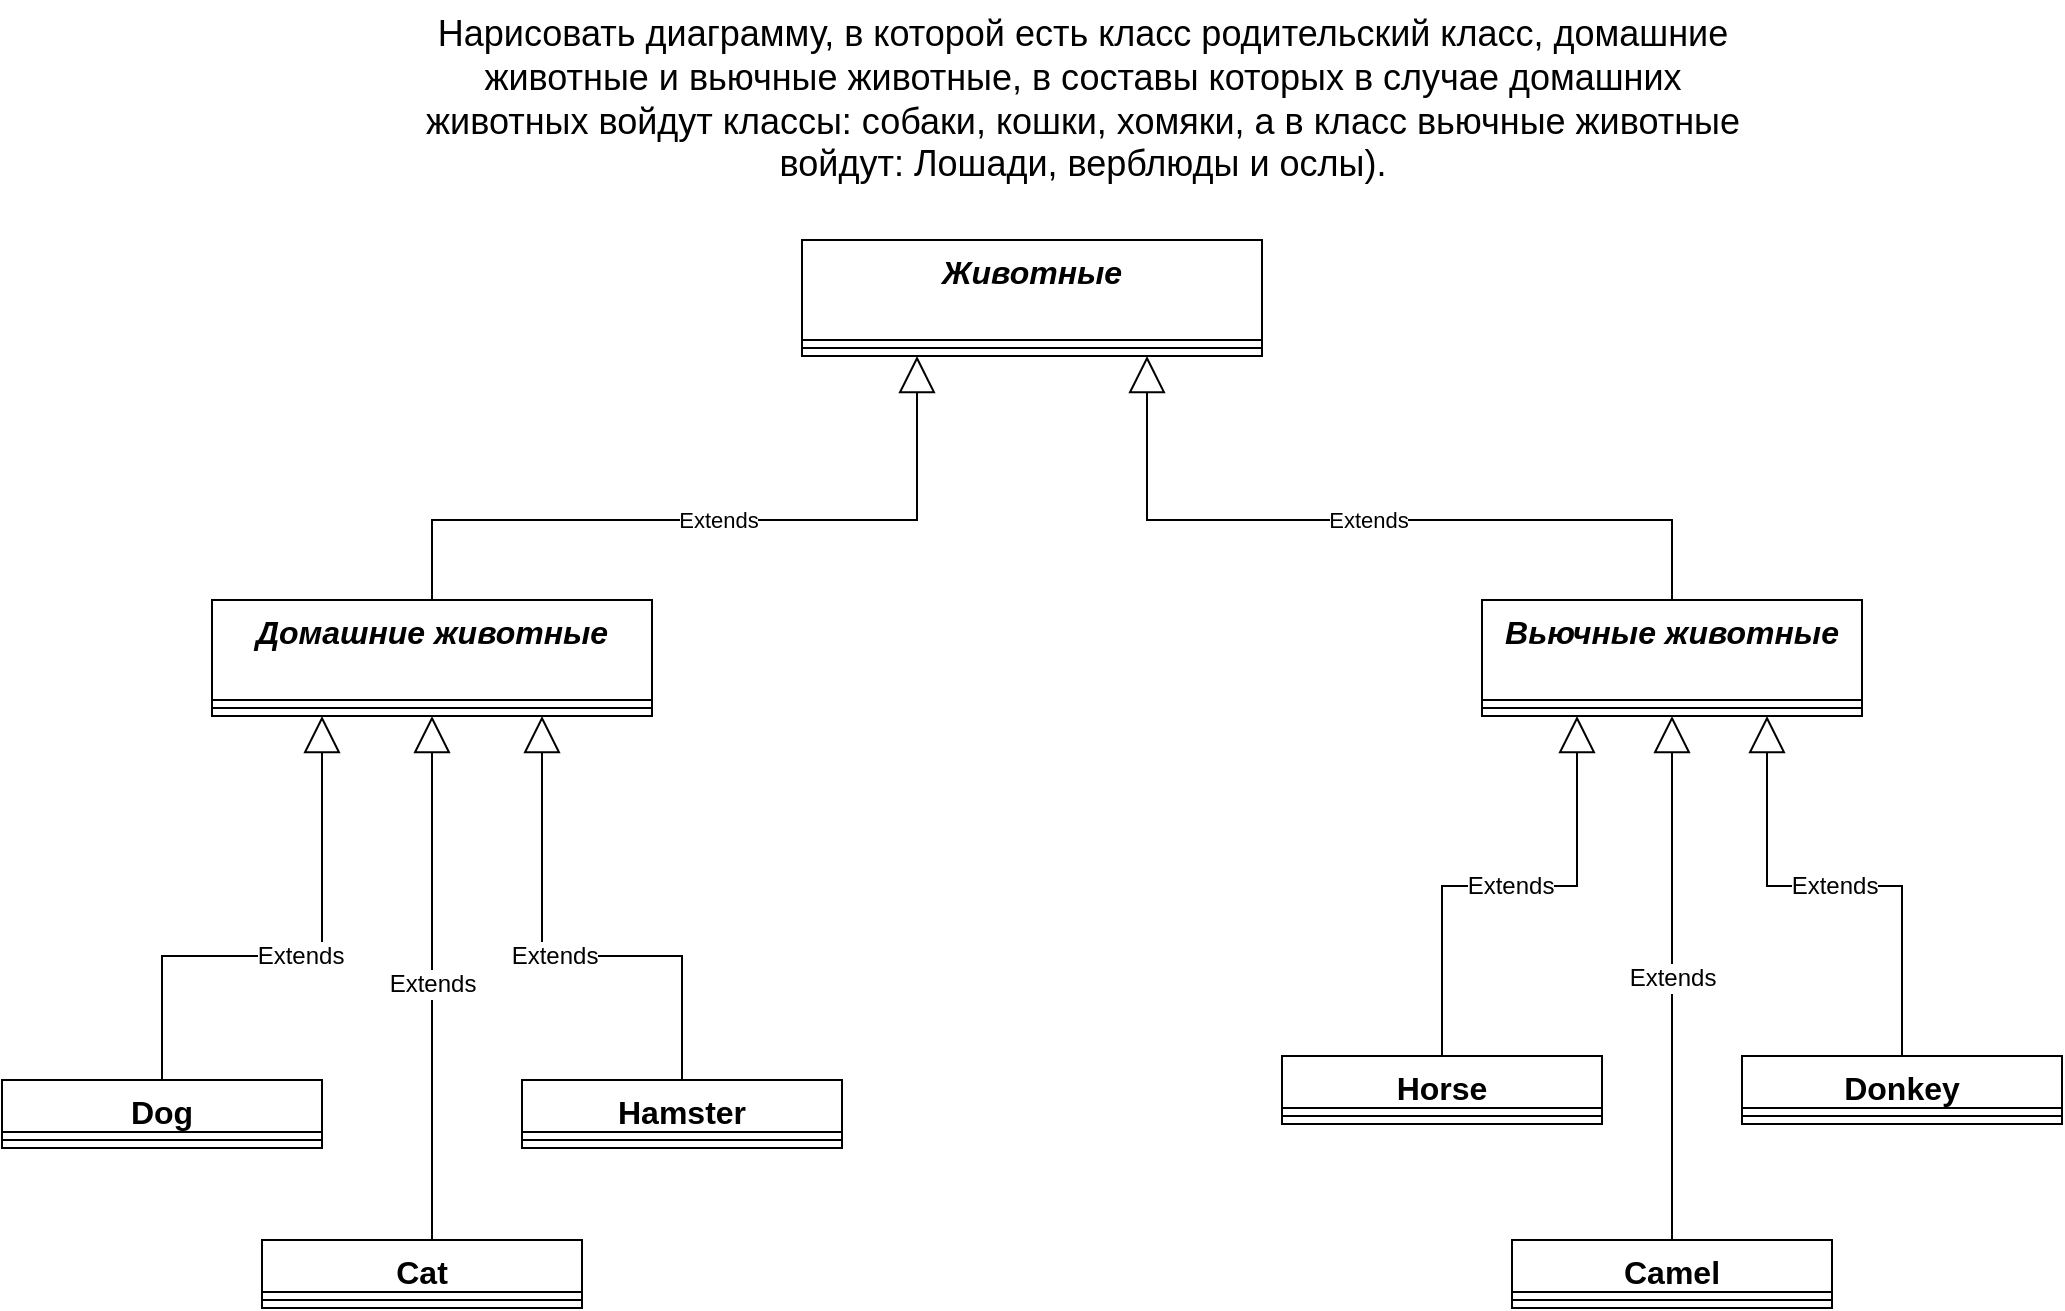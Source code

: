 <mxfile version="21.2.8" type="device" pages="3">
  <diagram id="rW4Tu4EbM_tbF5WcZ0SO" name="Page-1">
    <mxGraphModel dx="1418" dy="828" grid="1" gridSize="10" guides="1" tooltips="1" connect="1" arrows="1" fold="1" page="1" pageScale="1" pageWidth="850" pageHeight="1100" math="0" shadow="0">
      <root>
        <mxCell id="0" />
        <mxCell id="1" parent="0" />
        <mxCell id="i8HirrYN5U-cG9wDsiX0-20" value="Домашние животные" style="swimlane;fontStyle=3;align=center;verticalAlign=top;childLayout=stackLayout;horizontal=1;startSize=50;horizontalStack=0;resizeParent=1;resizeParentMax=0;resizeLast=0;collapsible=1;marginBottom=0;fontSize=16;" parent="1" vertex="1">
          <mxGeometry x="165" y="620" width="220" height="58" as="geometry" />
        </mxCell>
        <mxCell id="i8HirrYN5U-cG9wDsiX0-22" value="" style="line;strokeWidth=1;fillColor=none;align=left;verticalAlign=middle;spacingTop=-1;spacingLeft=3;spacingRight=3;rotatable=0;labelPosition=right;points=[];portConstraint=eastwest;strokeColor=inherit;fontSize=16;" parent="i8HirrYN5U-cG9wDsiX0-20" vertex="1">
          <mxGeometry y="50" width="220" height="8" as="geometry" />
        </mxCell>
        <mxCell id="i8HirrYN5U-cG9wDsiX0-24" value="Вьючные животные" style="swimlane;fontStyle=3;align=center;verticalAlign=top;childLayout=stackLayout;horizontal=1;startSize=50;horizontalStack=0;resizeParent=1;resizeParentMax=0;resizeLast=0;collapsible=1;marginBottom=0;fontSize=16;" parent="1" vertex="1">
          <mxGeometry x="800" y="620" width="190" height="58" as="geometry" />
        </mxCell>
        <mxCell id="i8HirrYN5U-cG9wDsiX0-26" value="" style="line;strokeWidth=1;fillColor=none;align=left;verticalAlign=middle;spacingTop=-1;spacingLeft=3;spacingRight=3;rotatable=0;labelPosition=right;points=[];portConstraint=eastwest;strokeColor=inherit;fontSize=16;" parent="i8HirrYN5U-cG9wDsiX0-24" vertex="1">
          <mxGeometry y="50" width="190" height="8" as="geometry" />
        </mxCell>
        <mxCell id="i8HirrYN5U-cG9wDsiX0-28" value="Cat" style="swimlane;fontStyle=1;align=center;verticalAlign=top;childLayout=stackLayout;horizontal=1;startSize=26;horizontalStack=0;resizeParent=1;resizeParentMax=0;resizeLast=0;collapsible=1;marginBottom=0;fontSize=16;" parent="1" vertex="1">
          <mxGeometry x="190" y="940" width="160" height="34" as="geometry" />
        </mxCell>
        <mxCell id="i8HirrYN5U-cG9wDsiX0-30" value="" style="line;strokeWidth=1;fillColor=none;align=left;verticalAlign=middle;spacingTop=-1;spacingLeft=3;spacingRight=3;rotatable=0;labelPosition=right;points=[];portConstraint=eastwest;strokeColor=inherit;fontSize=16;" parent="i8HirrYN5U-cG9wDsiX0-28" vertex="1">
          <mxGeometry y="26" width="160" height="8" as="geometry" />
        </mxCell>
        <mxCell id="i8HirrYN5U-cG9wDsiX0-32" value="Hamster" style="swimlane;fontStyle=1;align=center;verticalAlign=top;childLayout=stackLayout;horizontal=1;startSize=26;horizontalStack=0;resizeParent=1;resizeParentMax=0;resizeLast=0;collapsible=1;marginBottom=0;fontSize=16;" parent="1" vertex="1">
          <mxGeometry x="320" y="860" width="160" height="34" as="geometry" />
        </mxCell>
        <mxCell id="i8HirrYN5U-cG9wDsiX0-34" value="" style="line;strokeWidth=1;fillColor=none;align=left;verticalAlign=middle;spacingTop=-1;spacingLeft=3;spacingRight=3;rotatable=0;labelPosition=right;points=[];portConstraint=eastwest;strokeColor=inherit;fontSize=16;" parent="i8HirrYN5U-cG9wDsiX0-32" vertex="1">
          <mxGeometry y="26" width="160" height="8" as="geometry" />
        </mxCell>
        <mxCell id="i8HirrYN5U-cG9wDsiX0-37" value="Dog" style="swimlane;fontStyle=1;align=center;verticalAlign=top;childLayout=stackLayout;horizontal=1;startSize=26;horizontalStack=0;resizeParent=1;resizeParentMax=0;resizeLast=0;collapsible=1;marginBottom=0;fontSize=16;" parent="1" vertex="1">
          <mxGeometry x="60" y="860" width="160" height="34" as="geometry" />
        </mxCell>
        <mxCell id="i8HirrYN5U-cG9wDsiX0-39" value="" style="line;strokeWidth=1;fillColor=none;align=left;verticalAlign=middle;spacingTop=-1;spacingLeft=3;spacingRight=3;rotatable=0;labelPosition=right;points=[];portConstraint=eastwest;strokeColor=inherit;fontSize=16;" parent="i8HirrYN5U-cG9wDsiX0-37" vertex="1">
          <mxGeometry y="26" width="160" height="8" as="geometry" />
        </mxCell>
        <mxCell id="i8HirrYN5U-cG9wDsiX0-42" value="Extends" style="endArrow=block;endSize=16;endFill=0;html=1;rounded=0;fontSize=12;sourcePerimeterSpacing=8;targetPerimeterSpacing=8;exitX=0.5;exitY=0;exitDx=0;exitDy=0;entryX=0.75;entryY=1;entryDx=0;entryDy=0;edgeStyle=orthogonalEdgeStyle;" parent="1" source="i8HirrYN5U-cG9wDsiX0-32" target="i8HirrYN5U-cG9wDsiX0-20" edge="1">
          <mxGeometry width="160" relative="1" as="geometry">
            <mxPoint x="370" y="788" as="sourcePoint" />
            <mxPoint x="274.49" y="728.54" as="targetPoint" />
            <Array as="points">
              <mxPoint x="400" y="798" />
              <mxPoint x="330" y="798" />
            </Array>
          </mxGeometry>
        </mxCell>
        <mxCell id="i8HirrYN5U-cG9wDsiX0-43" value="Extends" style="endArrow=block;endSize=16;endFill=0;html=1;rounded=0;fontSize=12;sourcePerimeterSpacing=8;targetPerimeterSpacing=8;exitX=0.5;exitY=0;exitDx=0;exitDy=0;entryX=0.25;entryY=1;entryDx=0;entryDy=0;edgeStyle=orthogonalEdgeStyle;" parent="1" source="i8HirrYN5U-cG9wDsiX0-37" target="i8HirrYN5U-cG9wDsiX0-20" edge="1">
          <mxGeometry width="160" relative="1" as="geometry">
            <mxPoint x="180" y="878" as="sourcePoint" />
            <mxPoint x="270" y="668" as="targetPoint" />
            <Array as="points">
              <mxPoint x="140" y="798" />
              <mxPoint x="220" y="798" />
            </Array>
          </mxGeometry>
        </mxCell>
        <mxCell id="i8HirrYN5U-cG9wDsiX0-45" value="Horse" style="swimlane;fontStyle=1;align=center;verticalAlign=top;childLayout=stackLayout;horizontal=1;startSize=26;horizontalStack=0;resizeParent=1;resizeParentMax=0;resizeLast=0;collapsible=1;marginBottom=0;fontSize=16;" parent="1" vertex="1">
          <mxGeometry x="700" y="848" width="160" height="34" as="geometry" />
        </mxCell>
        <mxCell id="i8HirrYN5U-cG9wDsiX0-47" value="" style="line;strokeWidth=1;fillColor=none;align=left;verticalAlign=middle;spacingTop=-1;spacingLeft=3;spacingRight=3;rotatable=0;labelPosition=right;points=[];portConstraint=eastwest;strokeColor=inherit;fontSize=16;" parent="i8HirrYN5U-cG9wDsiX0-45" vertex="1">
          <mxGeometry y="26" width="160" height="8" as="geometry" />
        </mxCell>
        <mxCell id="i8HirrYN5U-cG9wDsiX0-49" value="Camel" style="swimlane;fontStyle=1;align=center;verticalAlign=top;childLayout=stackLayout;horizontal=1;startSize=26;horizontalStack=0;resizeParent=1;resizeParentMax=0;resizeLast=0;collapsible=1;marginBottom=0;fontSize=16;" parent="1" vertex="1">
          <mxGeometry x="815" y="940" width="160" height="34" as="geometry" />
        </mxCell>
        <mxCell id="i8HirrYN5U-cG9wDsiX0-51" value="" style="line;strokeWidth=1;fillColor=none;align=left;verticalAlign=middle;spacingTop=-1;spacingLeft=3;spacingRight=3;rotatable=0;labelPosition=right;points=[];portConstraint=eastwest;strokeColor=inherit;fontSize=16;" parent="i8HirrYN5U-cG9wDsiX0-49" vertex="1">
          <mxGeometry y="26" width="160" height="8" as="geometry" />
        </mxCell>
        <mxCell id="i8HirrYN5U-cG9wDsiX0-53" value="Donkey" style="swimlane;fontStyle=1;align=center;verticalAlign=top;childLayout=stackLayout;horizontal=1;startSize=26;horizontalStack=0;resizeParent=1;resizeParentMax=0;resizeLast=0;collapsible=1;marginBottom=0;fontSize=16;" parent="1" vertex="1">
          <mxGeometry x="930" y="848" width="160" height="34" as="geometry" />
        </mxCell>
        <mxCell id="i8HirrYN5U-cG9wDsiX0-55" value="" style="line;strokeWidth=1;fillColor=none;align=left;verticalAlign=middle;spacingTop=-1;spacingLeft=3;spacingRight=3;rotatable=0;labelPosition=right;points=[];portConstraint=eastwest;strokeColor=inherit;fontSize=16;" parent="i8HirrYN5U-cG9wDsiX0-53" vertex="1">
          <mxGeometry y="26" width="160" height="8" as="geometry" />
        </mxCell>
        <mxCell id="i8HirrYN5U-cG9wDsiX0-57" value="Extends" style="endArrow=block;endSize=16;endFill=0;html=1;rounded=0;fontSize=12;sourcePerimeterSpacing=8;targetPerimeterSpacing=8;exitX=0.5;exitY=0;exitDx=0;exitDy=0;entryX=0.25;entryY=1;entryDx=0;entryDy=0;edgeStyle=orthogonalEdgeStyle;" parent="1" source="i8HirrYN5U-cG9wDsiX0-45" target="i8HirrYN5U-cG9wDsiX0-24" edge="1">
          <mxGeometry width="160" relative="1" as="geometry">
            <mxPoint x="750" y="788" as="sourcePoint" />
            <mxPoint x="845.05" y="672.18" as="targetPoint" />
          </mxGeometry>
        </mxCell>
        <mxCell id="i8HirrYN5U-cG9wDsiX0-58" value="Extends" style="endArrow=block;endSize=16;endFill=0;html=1;rounded=0;fontSize=12;sourcePerimeterSpacing=8;targetPerimeterSpacing=8;exitX=0.5;exitY=0;exitDx=0;exitDy=0;entryX=0.5;entryY=1;entryDx=0;entryDy=0;edgeStyle=orthogonalEdgeStyle;" parent="1" source="i8HirrYN5U-cG9wDsiX0-49" target="i8HirrYN5U-cG9wDsiX0-24" edge="1">
          <mxGeometry width="160" relative="1" as="geometry">
            <mxPoint x="710" y="848" as="sourcePoint" />
            <mxPoint x="885.34" y="673.044" as="targetPoint" />
          </mxGeometry>
        </mxCell>
        <mxCell id="i8HirrYN5U-cG9wDsiX0-59" value="Extends" style="endArrow=block;endSize=16;endFill=0;html=1;rounded=0;fontSize=12;sourcePerimeterSpacing=8;targetPerimeterSpacing=8;exitX=0.5;exitY=0;exitDx=0;exitDy=0;entryX=0.75;entryY=1;entryDx=0;entryDy=0;edgeStyle=orthogonalEdgeStyle;" parent="1" source="i8HirrYN5U-cG9wDsiX0-53" target="i8HirrYN5U-cG9wDsiX0-24" edge="1">
          <mxGeometry width="160" relative="1" as="geometry">
            <mxPoint x="890" y="848" as="sourcePoint" />
            <mxPoint x="925" y="638" as="targetPoint" />
          </mxGeometry>
        </mxCell>
        <mxCell id="P2tc8OsPHjvCKxEdoRwC-1" value="Животные" style="swimlane;fontStyle=3;align=center;verticalAlign=top;childLayout=stackLayout;horizontal=1;startSize=50;horizontalStack=0;resizeParent=1;resizeParentMax=0;resizeLast=0;collapsible=1;marginBottom=0;fontSize=16;" parent="1" vertex="1">
          <mxGeometry x="460" y="440" width="230" height="58" as="geometry" />
        </mxCell>
        <mxCell id="P2tc8OsPHjvCKxEdoRwC-3" value="" style="line;strokeWidth=1;fillColor=none;align=left;verticalAlign=middle;spacingTop=-1;spacingLeft=3;spacingRight=3;rotatable=0;labelPosition=right;points=[];portConstraint=eastwest;strokeColor=inherit;fontSize=16;" parent="P2tc8OsPHjvCKxEdoRwC-1" vertex="1">
          <mxGeometry y="50" width="230" height="8" as="geometry" />
        </mxCell>
        <mxCell id="P2tc8OsPHjvCKxEdoRwC-6" value="Extends" style="endArrow=block;endSize=16;endFill=0;html=1;rounded=0;exitX=0.5;exitY=0;exitDx=0;exitDy=0;entryX=0.25;entryY=1;entryDx=0;entryDy=0;edgeStyle=orthogonalEdgeStyle;" parent="1" source="i8HirrYN5U-cG9wDsiX0-20" target="P2tc8OsPHjvCKxEdoRwC-1" edge="1">
          <mxGeometry width="160" relative="1" as="geometry">
            <mxPoint x="500" y="628" as="sourcePoint" />
            <mxPoint x="482.484" y="594.114" as="targetPoint" />
            <Array as="points">
              <mxPoint x="275" y="580" />
              <mxPoint x="518" y="580" />
            </Array>
          </mxGeometry>
        </mxCell>
        <mxCell id="P2tc8OsPHjvCKxEdoRwC-7" value="Extends" style="endArrow=block;endSize=16;endFill=0;html=1;rounded=0;exitX=0.5;exitY=0;exitDx=0;exitDy=0;entryX=0.75;entryY=1;entryDx=0;entryDy=0;edgeStyle=orthogonalEdgeStyle;" parent="1" source="i8HirrYN5U-cG9wDsiX0-24" target="P2tc8OsPHjvCKxEdoRwC-1" edge="1">
          <mxGeometry width="160" relative="1" as="geometry">
            <mxPoint x="265" y="518" as="sourcePoint" />
            <mxPoint x="663.415" y="591.21" as="targetPoint" />
            <Array as="points">
              <mxPoint x="895" y="580" />
              <mxPoint x="633" y="580" />
            </Array>
          </mxGeometry>
        </mxCell>
        <mxCell id="P2tc8OsPHjvCKxEdoRwC-64" value="Extends" style="endArrow=block;endSize=16;endFill=0;html=1;rounded=0;fontSize=12;sourcePerimeterSpacing=8;targetPerimeterSpacing=8;exitX=0.5;exitY=0;exitDx=0;exitDy=0;edgeStyle=orthogonalEdgeStyle;entryX=0.5;entryY=1;entryDx=0;entryDy=0;" parent="1" source="i8HirrYN5U-cG9wDsiX0-28" target="i8HirrYN5U-cG9wDsiX0-20" edge="1">
          <mxGeometry width="160" relative="1" as="geometry">
            <mxPoint x="510" y="858" as="sourcePoint" />
            <mxPoint x="275" y="668" as="targetPoint" />
            <Array as="points">
              <mxPoint x="275" y="768" />
              <mxPoint x="275" y="768" />
            </Array>
          </mxGeometry>
        </mxCell>
        <mxCell id="yW6yjfGpwj_Pzbr2jzKM-7" value="&lt;font style=&quot;font-size: 18px;&quot;&gt;Нарисовать диаграмму, в которой есть класс родительский класс, домашние&lt;br&gt;животные и вьючные животные, в составы которых в случае домашних&lt;br&gt;животных войдут классы: собаки, кошки, хомяки, а в класс вьючные животные&lt;br&gt;войдут: Лошади, верблюды и ослы).&lt;/font&gt;" style="text;html=1;align=center;verticalAlign=middle;resizable=0;points=[];autosize=1;strokeColor=none;fillColor=none;" vertex="1" parent="1">
          <mxGeometry x="260" y="320" width="680" height="100" as="geometry" />
        </mxCell>
      </root>
    </mxGraphModel>
  </diagram>
  <diagram id="f2o0gTkBpMwxrq-A6RH3" name="Page-2">
    <mxGraphModel dx="1123" dy="773" grid="1" gridSize="10" guides="1" tooltips="1" connect="1" arrows="1" fold="1" page="1" pageScale="1" pageWidth="850" pageHeight="1100" background="none" math="0" shadow="0">
      <root>
        <mxCell id="0" />
        <mxCell id="1" parent="0" />
        <mxCell id="qarfe5pwaMtHkT4GGx9i-4" style="edgeStyle=none;html=1;exitX=1;exitY=0.333;exitDx=0;exitDy=0;exitPerimeter=0;entryX=0;entryY=0.5;entryDx=0;entryDy=0;" parent="1" source="qarfe5pwaMtHkT4GGx9i-1" target="qarfe5pwaMtHkT4GGx9i-5" edge="1">
          <mxGeometry relative="1" as="geometry">
            <mxPoint x="130" y="290" as="targetPoint" />
          </mxGeometry>
        </mxCell>
        <mxCell id="qarfe5pwaMtHkT4GGx9i-1" value="Actor" style="shape=umlActor;verticalLabelPosition=bottom;verticalAlign=top;html=1;" parent="1" vertex="1">
          <mxGeometry x="70" y="360" width="30" height="60" as="geometry" />
        </mxCell>
        <mxCell id="qarfe5pwaMtHkT4GGx9i-20" value="" style="edgeStyle=none;html=1;" parent="1" source="qarfe5pwaMtHkT4GGx9i-2" target="qarfe5pwaMtHkT4GGx9i-19" edge="1">
          <mxGeometry relative="1" as="geometry" />
        </mxCell>
        <mxCell id="qarfe5pwaMtHkT4GGx9i-2" value="Add animal" style="ellipse;whiteSpace=wrap;html=1;" parent="1" vertex="1">
          <mxGeometry x="410" y="120" width="140" height="70" as="geometry" />
        </mxCell>
        <mxCell id="qarfe5pwaMtHkT4GGx9i-3" value="Remove animal" style="ellipse;whiteSpace=wrap;html=1;dashed=1;dashPattern=1 4;" parent="1" vertex="1">
          <mxGeometry x="410" y="220" width="140" height="70" as="geometry" />
        </mxCell>
        <mxCell id="qarfe5pwaMtHkT4GGx9i-6" style="edgeStyle=none;html=1;entryX=0;entryY=0.5;entryDx=0;entryDy=0;" parent="1" source="qarfe5pwaMtHkT4GGx9i-5" target="qarfe5pwaMtHkT4GGx9i-2" edge="1">
          <mxGeometry relative="1" as="geometry" />
        </mxCell>
        <mxCell id="qarfe5pwaMtHkT4GGx9i-7" style="edgeStyle=none;html=1;entryX=0;entryY=0.5;entryDx=0;entryDy=0;" parent="1" source="qarfe5pwaMtHkT4GGx9i-5" target="qarfe5pwaMtHkT4GGx9i-3" edge="1">
          <mxGeometry relative="1" as="geometry" />
        </mxCell>
        <mxCell id="qarfe5pwaMtHkT4GGx9i-16" value="" style="edgeStyle=none;html=1;" parent="1" source="qarfe5pwaMtHkT4GGx9i-5" target="qarfe5pwaMtHkT4GGx9i-9" edge="1">
          <mxGeometry relative="1" as="geometry" />
        </mxCell>
        <mxCell id="qarfe5pwaMtHkT4GGx9i-5" value="Menu" style="ellipse;whiteSpace=wrap;html=1;" parent="1" vertex="1">
          <mxGeometry x="180" y="340" width="140" height="70" as="geometry" />
        </mxCell>
        <mxCell id="qarfe5pwaMtHkT4GGx9i-24" value="" style="edgeStyle=none;html=1;" parent="1" source="qarfe5pwaMtHkT4GGx9i-9" target="qarfe5pwaMtHkT4GGx9i-23" edge="1">
          <mxGeometry relative="1" as="geometry" />
        </mxCell>
        <mxCell id="qarfe5pwaMtHkT4GGx9i-27" value="" style="edgeStyle=none;html=1;" parent="1" source="qarfe5pwaMtHkT4GGx9i-9" target="qarfe5pwaMtHkT4GGx9i-26" edge="1">
          <mxGeometry relative="1" as="geometry" />
        </mxCell>
        <mxCell id="qarfe5pwaMtHkT4GGx9i-30" value="" style="edgeStyle=none;html=1;" parent="1" source="qarfe5pwaMtHkT4GGx9i-9" target="qarfe5pwaMtHkT4GGx9i-29" edge="1">
          <mxGeometry relative="1" as="geometry" />
        </mxCell>
        <mxCell id="qarfe5pwaMtHkT4GGx9i-32" value="" style="edgeStyle=none;html=1;" parent="1" source="qarfe5pwaMtHkT4GGx9i-9" target="qarfe5pwaMtHkT4GGx9i-31" edge="1">
          <mxGeometry relative="1" as="geometry" />
        </mxCell>
        <mxCell id="qarfe5pwaMtHkT4GGx9i-9" value="Search animal" style="ellipse;whiteSpace=wrap;html=1;" parent="1" vertex="1">
          <mxGeometry x="410" y="350" width="140" height="70" as="geometry" />
        </mxCell>
        <mxCell id="qarfe5pwaMtHkT4GGx9i-13" value="" style="edgeStyle=none;html=1;" parent="1" source="qarfe5pwaMtHkT4GGx9i-10" target="qarfe5pwaMtHkT4GGx9i-12" edge="1">
          <mxGeometry relative="1" as="geometry" />
        </mxCell>
        <mxCell id="qarfe5pwaMtHkT4GGx9i-15" value="" style="edgeStyle=none;html=1;" parent="1" source="qarfe5pwaMtHkT4GGx9i-10" target="qarfe5pwaMtHkT4GGx9i-14" edge="1">
          <mxGeometry relative="1" as="geometry" />
        </mxCell>
        <mxCell id="qarfe5pwaMtHkT4GGx9i-10" value="Take animal" style="ellipse;whiteSpace=wrap;html=1;" parent="1" vertex="1">
          <mxGeometry x="905" y="350" width="140" height="70" as="geometry" />
        </mxCell>
        <mxCell id="qarfe5pwaMtHkT4GGx9i-12" value="Show list of commands" style="ellipse;whiteSpace=wrap;html=1;" parent="1" vertex="1">
          <mxGeometry x="1135" y="350" width="140" height="70" as="geometry" />
        </mxCell>
        <mxCell id="qarfe5pwaMtHkT4GGx9i-14" value="Train a new command" style="ellipse;whiteSpace=wrap;html=1;" parent="1" vertex="1">
          <mxGeometry x="1135" y="240" width="140" height="70" as="geometry" />
        </mxCell>
        <mxCell id="qarfe5pwaMtHkT4GGx9i-22" value="" style="edgeStyle=none;html=1;" parent="1" source="qarfe5pwaMtHkT4GGx9i-19" target="qarfe5pwaMtHkT4GGx9i-21" edge="1">
          <mxGeometry relative="1" as="geometry" />
        </mxCell>
        <mxCell id="qarfe5pwaMtHkT4GGx9i-19" value="Enter class animal" style="ellipse;whiteSpace=wrap;html=1;" parent="1" vertex="1">
          <mxGeometry x="680" y="120" width="140" height="70" as="geometry" />
        </mxCell>
        <mxCell id="qarfe5pwaMtHkT4GGx9i-21" value="Enter class animal" style="ellipse;whiteSpace=wrap;html=1;" parent="1" vertex="1">
          <mxGeometry x="905" y="110" width="140" height="70" as="geometry" />
        </mxCell>
        <mxCell id="qarfe5pwaMtHkT4GGx9i-25" value="" style="edgeStyle=none;html=1;exitX=1;exitY=0.5;exitDx=0;exitDy=0;" parent="1" source="qarfe5pwaMtHkT4GGx9i-23" target="qarfe5pwaMtHkT4GGx9i-10" edge="1">
          <mxGeometry relative="1" as="geometry">
            <mxPoint x="855" y="385" as="sourcePoint" />
          </mxGeometry>
        </mxCell>
        <mxCell id="qarfe5pwaMtHkT4GGx9i-23" value="Search by name" style="ellipse;whiteSpace=wrap;html=1;" parent="1" vertex="1">
          <mxGeometry x="680" y="350" width="140" height="70" as="geometry" />
        </mxCell>
        <mxCell id="qarfe5pwaMtHkT4GGx9i-34" style="edgeStyle=none;html=1;entryX=0;entryY=1;entryDx=0;entryDy=0;" parent="1" source="qarfe5pwaMtHkT4GGx9i-26" target="qarfe5pwaMtHkT4GGx9i-10" edge="1">
          <mxGeometry relative="1" as="geometry" />
        </mxCell>
        <mxCell id="qarfe5pwaMtHkT4GGx9i-26" value="Search by class" style="ellipse;whiteSpace=wrap;html=1;" parent="1" vertex="1">
          <mxGeometry x="680" y="450" width="140" height="70" as="geometry" />
        </mxCell>
        <mxCell id="qarfe5pwaMtHkT4GGx9i-33" style="edgeStyle=none;html=1;entryX=0;entryY=0;entryDx=0;entryDy=0;" parent="1" source="qarfe5pwaMtHkT4GGx9i-29" target="qarfe5pwaMtHkT4GGx9i-10" edge="1">
          <mxGeometry relative="1" as="geometry" />
        </mxCell>
        <mxCell id="qarfe5pwaMtHkT4GGx9i-29" value="Search by date of birth" style="ellipse;whiteSpace=wrap;html=1;" parent="1" vertex="1">
          <mxGeometry x="680" y="250" width="140" height="70" as="geometry" />
        </mxCell>
        <mxCell id="qarfe5pwaMtHkT4GGx9i-35" style="edgeStyle=none;html=1;entryX=0.5;entryY=1;entryDx=0;entryDy=0;" parent="1" source="qarfe5pwaMtHkT4GGx9i-31" target="qarfe5pwaMtHkT4GGx9i-10" edge="1">
          <mxGeometry relative="1" as="geometry" />
        </mxCell>
        <mxCell id="qarfe5pwaMtHkT4GGx9i-31" value="Search by id" style="ellipse;whiteSpace=wrap;html=1;" parent="1" vertex="1">
          <mxGeometry x="680" y="550" width="140" height="70" as="geometry" />
        </mxCell>
      </root>
    </mxGraphModel>
  </diagram>
  <diagram id="90USG8wOLYOWAHy-OSG_" name="Page-3">
    <mxGraphModel dx="1768" dy="2954" grid="1" gridSize="10" guides="1" tooltips="1" connect="1" arrows="1" fold="1" page="1" pageScale="1" pageWidth="850" pageHeight="1100" math="0" shadow="0">
      <root>
        <mxCell id="0" />
        <mxCell id="1" parent="0" />
        <mxCell id="cfolplHtps70wQtS1Zro-1" value="Presenter" style="swimlane;fontStyle=1;align=center;verticalAlign=top;childLayout=stackLayout;horizontal=1;startSize=26;horizontalStack=0;resizeParent=1;resizeParentMax=0;resizeLast=0;collapsible=1;marginBottom=0;" parent="1" vertex="1">
          <mxGeometry x="330" y="20" width="190" height="196" as="geometry" />
        </mxCell>
        <mxCell id="cfolplHtps70wQtS1Zro-2" value="- viewContract: ViewContract&lt;br&gt;&lt;u&gt;- MODEL: Model&lt;/u&gt;" style="text;strokeColor=none;fillColor=none;align=left;verticalAlign=top;spacingLeft=4;spacingRight=4;overflow=hidden;rotatable=0;points=[[0,0.5],[1,0.5]];portConstraint=eastwest;dashed=1;dashPattern=1 4;fontStyle=0;fontColor=default;labelBackgroundColor=none;html=1;" parent="cfolplHtps70wQtS1Zro-1" vertex="1">
          <mxGeometry y="26" width="190" height="44" as="geometry" />
        </mxCell>
        <mxCell id="cfolplHtps70wQtS1Zro-3" value="" style="line;strokeWidth=1;fillColor=none;align=left;verticalAlign=middle;spacingTop=-1;spacingLeft=3;spacingRight=3;rotatable=0;labelPosition=right;points=[];portConstraint=eastwest;strokeColor=inherit;" parent="cfolplHtps70wQtS1Zro-1" vertex="1">
          <mxGeometry y="70" width="190" height="8" as="geometry" />
        </mxCell>
        <mxCell id="cfolplHtps70wQtS1Zro-4" value="+ Presenter(MODEL): void&#xa;+ menu(): void&#xa;+ addNewPet(): void&#xa;+ " style="text;strokeColor=none;fillColor=none;align=left;verticalAlign=top;spacingLeft=4;spacingRight=4;overflow=hidden;rotatable=0;points=[[0,0.5],[1,0.5]];portConstraint=eastwest;dashed=1;dashPattern=1 4;" parent="cfolplHtps70wQtS1Zro-1" vertex="1">
          <mxGeometry y="78" width="190" height="118" as="geometry" />
        </mxCell>
        <mxCell id="cfolplHtps70wQtS1Zro-5" value="Model" style="swimlane;fontStyle=1;align=center;verticalAlign=top;childLayout=stackLayout;horizontal=1;startSize=26;horizontalStack=0;resizeParent=1;resizeParentMax=0;resizeLast=0;collapsible=1;marginBottom=0;labelBackgroundColor=none;fontColor=default;html=1;" parent="1" vertex="1">
          <mxGeometry x="290" y="-240" width="160" height="160" as="geometry" />
        </mxCell>
        <mxCell id="cfolplHtps70wQtS1Zro-6" value="+ pets: Pets&amp;lt;Animal&amp;gt;" style="text;strokeColor=none;fillColor=none;align=left;verticalAlign=top;spacingLeft=4;spacingRight=4;overflow=hidden;rotatable=0;points=[[0,0.5],[1,0.5]];portConstraint=eastwest;labelBackgroundColor=none;fontColor=default;html=1;" parent="cfolplHtps70wQtS1Zro-5" vertex="1">
          <mxGeometry y="26" width="160" height="26" as="geometry" />
        </mxCell>
        <mxCell id="cfolplHtps70wQtS1Zro-7" value="" style="line;strokeWidth=1;fillColor=none;align=left;verticalAlign=middle;spacingTop=-1;spacingLeft=3;spacingRight=3;rotatable=0;labelPosition=right;points=[];portConstraint=eastwest;strokeColor=inherit;labelBackgroundColor=none;fontColor=default;html=1;" parent="cfolplHtps70wQtS1Zro-5" vertex="1">
          <mxGeometry y="52" width="160" height="8" as="geometry" />
        </mxCell>
        <mxCell id="cfolplHtps70wQtS1Zro-8" value="+ getListOfPets(): void&lt;br&gt;+ addNewPet(): void" style="text;strokeColor=none;fillColor=none;align=left;verticalAlign=top;spacingLeft=4;spacingRight=4;overflow=hidden;rotatable=0;points=[[0,0.5],[1,0.5]];portConstraint=eastwest;labelBackgroundColor=none;fontColor=default;html=1;" parent="cfolplHtps70wQtS1Zro-5" vertex="1">
          <mxGeometry y="60" width="160" height="100" as="geometry" />
        </mxCell>
        <mxCell id="h15reLzV8wNA17_HTdgR-1" value="View" style="swimlane;fontStyle=1;align=center;verticalAlign=top;childLayout=stackLayout;horizontal=1;startSize=26;horizontalStack=0;resizeParent=1;resizeParentMax=0;resizeLast=0;collapsible=1;marginBottom=0;labelBackgroundColor=none;fontColor=default;html=1;" parent="1" vertex="1">
          <mxGeometry x="340" y="310" width="160" height="86" as="geometry" />
        </mxCell>
        <mxCell id="h15reLzV8wNA17_HTdgR-2" value="+ field: type" style="text;strokeColor=none;fillColor=none;align=left;verticalAlign=top;spacingLeft=4;spacingRight=4;overflow=hidden;rotatable=0;points=[[0,0.5],[1,0.5]];portConstraint=eastwest;labelBackgroundColor=none;fontColor=default;html=1;" parent="h15reLzV8wNA17_HTdgR-1" vertex="1">
          <mxGeometry y="26" width="160" height="26" as="geometry" />
        </mxCell>
        <mxCell id="h15reLzV8wNA17_HTdgR-3" value="" style="line;strokeWidth=1;fillColor=none;align=left;verticalAlign=middle;spacingTop=-1;spacingLeft=3;spacingRight=3;rotatable=0;labelPosition=right;points=[];portConstraint=eastwest;strokeColor=inherit;labelBackgroundColor=none;fontColor=default;html=1;" parent="h15reLzV8wNA17_HTdgR-1" vertex="1">
          <mxGeometry y="52" width="160" height="8" as="geometry" />
        </mxCell>
        <mxCell id="h15reLzV8wNA17_HTdgR-4" value="+ showMenu(): void" style="text;strokeColor=none;fillColor=none;align=left;verticalAlign=top;spacingLeft=4;spacingRight=4;overflow=hidden;rotatable=0;points=[[0,0.5],[1,0.5]];portConstraint=eastwest;labelBackgroundColor=none;fontColor=default;html=1;" parent="h15reLzV8wNA17_HTdgR-1" vertex="1">
          <mxGeometry y="60" width="160" height="26" as="geometry" />
        </mxCell>
        <mxCell id="h15reLzV8wNA17_HTdgR-5" value="&lt;p style=&quot;margin:0px;margin-top:4px;text-align:center;&quot;&gt;&lt;i&gt;&amp;lt;&amp;lt;Interface&amp;gt;&amp;gt;&lt;/i&gt;&lt;br&gt;&lt;b&gt;IViewContract&lt;br&gt;&lt;/b&gt;&lt;/p&gt;&lt;hr size=&quot;1&quot;&gt;&lt;p style=&quot;margin:0px;margin-left:4px;&quot;&gt;+ showMenu(): void&lt;/p&gt;&lt;p style=&quot;margin:0px;margin-left:4px;&quot;&gt;+ showListOfPets(String): void&lt;/p&gt;&lt;p style=&quot;margin:0px;margin-left:4px;&quot;&gt;+ setDateOfBirthOnNewPet(): String&lt;br&gt;+ setNameNewPet(): String&lt;/p&gt;" style="verticalAlign=top;align=left;overflow=fill;fontSize=12;fontFamily=Helvetica;html=1;labelBackgroundColor=none;fontColor=default;" parent="1" vertex="1">
          <mxGeometry x="610" y="20" width="270" height="140" as="geometry" />
        </mxCell>
        <mxCell id="h15reLzV8wNA17_HTdgR-6" value="&lt;p style=&quot;margin:0px;margin-top:4px;text-align:center;&quot;&gt;&lt;i&gt;&amp;lt;&amp;lt;Interface&amp;gt;&amp;gt;&lt;/i&gt;&lt;br&gt;&lt;b&gt;IModel&lt;/b&gt;&lt;/p&gt;&lt;hr size=&quot;1&quot;&gt;&lt;p style=&quot;margin:0px;margin-left:4px;&quot;&gt;+ getListOfPets(): void&lt;br&gt;&lt;/p&gt;&lt;p style=&quot;margin:0px;margin-left:4px;&quot;&gt;+ addNewPet(): void&lt;br&gt;+ method2(): void&lt;/p&gt;" style="verticalAlign=top;align=left;overflow=fill;fontSize=12;fontFamily=Helvetica;html=1;labelBackgroundColor=none;fontColor=default;" parent="1" vertex="1">
          <mxGeometry x="40" y="20" width="190" height="140" as="geometry" />
        </mxCell>
        <mxCell id="6oOjXGptcrvzWEzDZb1e-1" value="" style="endArrow=block;dashed=1;endFill=0;endSize=12;html=1;exitX=1;exitY=0.5;exitDx=0;exitDy=0;entryX=0.5;entryY=1;entryDx=0;entryDy=0;" parent="1" source="h15reLzV8wNA17_HTdgR-2" target="h15reLzV8wNA17_HTdgR-5" edge="1">
          <mxGeometry width="160" relative="1" as="geometry">
            <mxPoint x="340" y="50" as="sourcePoint" />
            <mxPoint x="500" y="50" as="targetPoint" />
            <Array as="points">
              <mxPoint x="745" y="350" />
            </Array>
          </mxGeometry>
        </mxCell>
        <mxCell id="6oOjXGptcrvzWEzDZb1e-2" value="" style="endArrow=block;dashed=1;endFill=0;endSize=12;html=1;exitX=0.5;exitY=0;exitDx=0;exitDy=0;entryX=0;entryY=0.5;entryDx=0;entryDy=0;" parent="1" source="h15reLzV8wNA17_HTdgR-6" target="cfolplHtps70wQtS1Zro-6" edge="1">
          <mxGeometry width="160" relative="1" as="geometry">
            <mxPoint x="340" y="50" as="sourcePoint" />
            <mxPoint x="500" y="50" as="targetPoint" />
            <Array as="points">
              <mxPoint x="135" y="-200" />
            </Array>
          </mxGeometry>
        </mxCell>
        <mxCell id="6oOjXGptcrvzWEzDZb1e-3" value="1" style="endArrow=open;html=1;endSize=12;startArrow=diamondThin;startSize=14;startFill=0;edgeStyle=orthogonalEdgeStyle;align=left;verticalAlign=bottom;exitX=1;exitY=0.5;exitDx=0;exitDy=0;entryX=0;entryY=0.5;entryDx=0;entryDy=0;" parent="1" source="cfolplHtps70wQtS1Zro-2" target="h15reLzV8wNA17_HTdgR-5" edge="1">
          <mxGeometry x="-1" y="3" relative="1" as="geometry">
            <mxPoint x="340" y="50" as="sourcePoint" />
            <mxPoint x="500" y="50" as="targetPoint" />
          </mxGeometry>
        </mxCell>
        <mxCell id="6oOjXGptcrvzWEzDZb1e-4" value="1" style="endArrow=open;html=1;endSize=12;startArrow=diamondThin;startSize=14;startFill=1;edgeStyle=orthogonalEdgeStyle;align=left;verticalAlign=bottom;exitX=0;exitY=0.5;exitDx=0;exitDy=0;entryX=1;entryY=0.5;entryDx=0;entryDy=0;" parent="1" source="cfolplHtps70wQtS1Zro-2" target="h15reLzV8wNA17_HTdgR-6" edge="1">
          <mxGeometry x="0.18" y="-20" relative="1" as="geometry">
            <mxPoint x="340" y="50" as="sourcePoint" />
            <mxPoint x="500" y="50" as="targetPoint" />
            <Array as="points">
              <mxPoint x="280" y="68" />
              <mxPoint x="280" y="90" />
            </Array>
            <mxPoint x="20" y="20" as="offset" />
          </mxGeometry>
        </mxCell>
        <mxCell id="9brq2_N2xXxs9rocdczO-1" value="Pets&amp;lt;A&amp;gt;" style="swimlane;fontStyle=1;align=center;verticalAlign=top;childLayout=stackLayout;horizontal=1;startSize=26;horizontalStack=0;resizeParent=1;resizeParentMax=0;resizeLast=0;collapsible=1;marginBottom=0;labelBackgroundColor=none;fontColor=default;html=1;" parent="1" vertex="1">
          <mxGeometry x="600" y="-240" width="280" height="160" as="geometry" />
        </mxCell>
        <mxCell id="9brq2_N2xXxs9rocdczO-2" value="- pets: ArrayList" style="text;strokeColor=none;fillColor=none;align=left;verticalAlign=top;spacingLeft=4;spacingRight=4;overflow=hidden;rotatable=0;points=[[0,0.5],[1,0.5]];portConstraint=eastwest;labelBackgroundColor=none;fontColor=default;html=1;" parent="9brq2_N2xXxs9rocdczO-1" vertex="1">
          <mxGeometry y="26" width="280" height="26" as="geometry" />
        </mxCell>
        <mxCell id="9brq2_N2xXxs9rocdczO-3" value="" style="line;strokeWidth=1;fillColor=none;align=left;verticalAlign=middle;spacingTop=-1;spacingLeft=3;spacingRight=3;rotatable=0;labelPosition=right;points=[];portConstraint=eastwest;strokeColor=inherit;labelBackgroundColor=none;fontColor=default;html=1;" parent="9brq2_N2xXxs9rocdczO-1" vertex="1">
          <mxGeometry y="52" width="280" height="8" as="geometry" />
        </mxCell>
        <mxCell id="9brq2_N2xXxs9rocdczO-4" value="+ getAllListOfPets(): ArrayList&amp;lt;Animal&amp;gt;&lt;br&gt;+ getPetById(int): ArrayList&amp;lt;Animal&amp;gt;&lt;br&gt;+ getPetByDateOfBirth(String): ArrayList&amp;lt;Animal&amp;gt;&lt;br&gt;+ getPetByName(String): ArrayList&amp;lt;Animal&amp;gt;&lt;br&gt;+ addNewPet(String): void" style="text;strokeColor=none;fillColor=none;align=left;verticalAlign=top;spacingLeft=4;spacingRight=4;overflow=hidden;rotatable=0;points=[[0,0.5],[1,0.5]];portConstraint=eastwest;labelBackgroundColor=none;fontColor=default;html=1;" parent="9brq2_N2xXxs9rocdczO-1" vertex="1">
          <mxGeometry y="60" width="280" height="100" as="geometry" />
        </mxCell>
        <mxCell id="aJxkpa-kqfiAPnuDxRBT-38" value="&lt;&lt;Abstract&gt;&gt;&#xa;Pet" style="swimlane;fontStyle=3;align=center;verticalAlign=top;childLayout=stackLayout;horizontal=1;startSize=50;horizontalStack=0;resizeParent=1;resizeParentMax=0;resizeLast=0;collapsible=1;marginBottom=0;fontSize=16;" parent="1" vertex="1">
          <mxGeometry x="-440" y="-532" width="170" height="58" as="geometry" />
        </mxCell>
        <mxCell id="aJxkpa-kqfiAPnuDxRBT-39" value="" style="line;strokeWidth=1;fillColor=none;align=left;verticalAlign=middle;spacingTop=-1;spacingLeft=3;spacingRight=3;rotatable=0;labelPosition=right;points=[];portConstraint=eastwest;strokeColor=inherit;fontSize=16;" parent="aJxkpa-kqfiAPnuDxRBT-38" vertex="1">
          <mxGeometry y="50" width="170" height="8" as="geometry" />
        </mxCell>
        <mxCell id="aJxkpa-kqfiAPnuDxRBT-40" value="&lt;&lt;Abstract&gt;&gt;&#xa;Pack_animal" style="swimlane;fontStyle=3;align=center;verticalAlign=top;childLayout=stackLayout;horizontal=1;startSize=50;horizontalStack=0;resizeParent=1;resizeParentMax=0;resizeLast=0;collapsible=1;marginBottom=0;fontSize=16;" parent="1" vertex="1">
          <mxGeometry x="170" y="-532" width="170" height="58" as="geometry" />
        </mxCell>
        <mxCell id="aJxkpa-kqfiAPnuDxRBT-41" value="" style="line;strokeWidth=1;fillColor=none;align=left;verticalAlign=middle;spacingTop=-1;spacingLeft=3;spacingRight=3;rotatable=0;labelPosition=right;points=[];portConstraint=eastwest;strokeColor=inherit;fontSize=16;" parent="aJxkpa-kqfiAPnuDxRBT-40" vertex="1">
          <mxGeometry y="50" width="170" height="8" as="geometry" />
        </mxCell>
        <mxCell id="aJxkpa-kqfiAPnuDxRBT-42" value="Cat" style="swimlane;fontStyle=1;align=center;verticalAlign=top;childLayout=stackLayout;horizontal=1;startSize=26;horizontalStack=0;resizeParent=1;resizeParentMax=0;resizeLast=0;collapsible=1;marginBottom=0;fontSize=16;" parent="1" vertex="1">
          <mxGeometry x="-435" y="-362" width="160" height="34" as="geometry" />
        </mxCell>
        <mxCell id="aJxkpa-kqfiAPnuDxRBT-43" value="" style="line;strokeWidth=1;fillColor=none;align=left;verticalAlign=middle;spacingTop=-1;spacingLeft=3;spacingRight=3;rotatable=0;labelPosition=right;points=[];portConstraint=eastwest;strokeColor=inherit;fontSize=16;" parent="aJxkpa-kqfiAPnuDxRBT-42" vertex="1">
          <mxGeometry y="26" width="160" height="8" as="geometry" />
        </mxCell>
        <mxCell id="aJxkpa-kqfiAPnuDxRBT-44" value="Dog" style="swimlane;fontStyle=1;align=center;verticalAlign=top;childLayout=stackLayout;horizontal=1;startSize=26;horizontalStack=0;resizeParent=1;resizeParentMax=0;resizeLast=0;collapsible=1;marginBottom=0;fontSize=16;" parent="1" vertex="1">
          <mxGeometry x="-250" y="-362" width="160" height="34" as="geometry" />
        </mxCell>
        <mxCell id="aJxkpa-kqfiAPnuDxRBT-45" value="" style="line;strokeWidth=1;fillColor=none;align=left;verticalAlign=middle;spacingTop=-1;spacingLeft=3;spacingRight=3;rotatable=0;labelPosition=right;points=[];portConstraint=eastwest;strokeColor=inherit;fontSize=16;" parent="aJxkpa-kqfiAPnuDxRBT-44" vertex="1">
          <mxGeometry y="26" width="160" height="8" as="geometry" />
        </mxCell>
        <mxCell id="aJxkpa-kqfiAPnuDxRBT-46" value="Hamster" style="swimlane;fontStyle=1;align=center;verticalAlign=top;childLayout=stackLayout;horizontal=1;startSize=26;horizontalStack=0;resizeParent=1;resizeParentMax=0;resizeLast=0;collapsible=1;marginBottom=0;fontSize=16;" parent="1" vertex="1">
          <mxGeometry x="-620" y="-362" width="160" height="34" as="geometry" />
        </mxCell>
        <mxCell id="aJxkpa-kqfiAPnuDxRBT-47" value="" style="line;strokeWidth=1;fillColor=none;align=left;verticalAlign=middle;spacingTop=-1;spacingLeft=3;spacingRight=3;rotatable=0;labelPosition=right;points=[];portConstraint=eastwest;strokeColor=inherit;fontSize=16;" parent="aJxkpa-kqfiAPnuDxRBT-46" vertex="1">
          <mxGeometry y="26" width="160" height="8" as="geometry" />
        </mxCell>
        <mxCell id="aJxkpa-kqfiAPnuDxRBT-48" value="Extends" style="endArrow=block;endSize=16;endFill=0;html=1;rounded=0;fontSize=12;sourcePerimeterSpacing=8;targetPerimeterSpacing=8;exitX=0.5;exitY=0;exitDx=0;exitDy=0;entryX=0.75;entryY=1;entryDx=0;entryDy=0;edgeStyle=orthogonalEdgeStyle;" parent="1" source="aJxkpa-kqfiAPnuDxRBT-44" target="aJxkpa-kqfiAPnuDxRBT-38" edge="1">
          <mxGeometry width="160" relative="1" as="geometry">
            <mxPoint x="-260" y="-422" as="sourcePoint" />
            <mxPoint x="-355.51" y="-481.46" as="targetPoint" />
            <Array as="points">
              <mxPoint x="-170" y="-412" />
              <mxPoint x="-312" y="-412" />
            </Array>
          </mxGeometry>
        </mxCell>
        <mxCell id="aJxkpa-kqfiAPnuDxRBT-49" value="Extends" style="endArrow=block;endSize=16;endFill=0;html=1;rounded=0;fontSize=12;sourcePerimeterSpacing=8;targetPerimeterSpacing=8;exitX=0.5;exitY=0;exitDx=0;exitDy=0;entryX=0.25;entryY=1;entryDx=0;entryDy=0;edgeStyle=orthogonalEdgeStyle;" parent="1" source="aJxkpa-kqfiAPnuDxRBT-46" target="aJxkpa-kqfiAPnuDxRBT-38" edge="1">
          <mxGeometry width="160" relative="1" as="geometry">
            <mxPoint x="-450" y="-332" as="sourcePoint" />
            <mxPoint x="-360" y="-542" as="targetPoint" />
            <Array as="points">
              <mxPoint x="-540" y="-412" />
              <mxPoint x="-398" y="-412" />
            </Array>
          </mxGeometry>
        </mxCell>
        <mxCell id="aJxkpa-kqfiAPnuDxRBT-50" value="Horse" style="swimlane;fontStyle=1;align=center;verticalAlign=top;childLayout=stackLayout;horizontal=1;startSize=26;horizontalStack=0;resizeParent=1;resizeParentMax=0;resizeLast=0;collapsible=1;marginBottom=0;fontSize=16;" parent="1" vertex="1">
          <mxGeometry x="-10" y="-362" width="160" height="34" as="geometry" />
        </mxCell>
        <mxCell id="aJxkpa-kqfiAPnuDxRBT-51" value="" style="line;strokeWidth=1;fillColor=none;align=left;verticalAlign=middle;spacingTop=-1;spacingLeft=3;spacingRight=3;rotatable=0;labelPosition=right;points=[];portConstraint=eastwest;strokeColor=inherit;fontSize=16;" parent="aJxkpa-kqfiAPnuDxRBT-50" vertex="1">
          <mxGeometry y="26" width="160" height="8" as="geometry" />
        </mxCell>
        <mxCell id="aJxkpa-kqfiAPnuDxRBT-52" value="Camel" style="swimlane;fontStyle=1;align=center;verticalAlign=top;childLayout=stackLayout;horizontal=1;startSize=26;horizontalStack=0;resizeParent=1;resizeParentMax=0;resizeLast=0;collapsible=1;marginBottom=0;fontSize=16;" parent="1" vertex="1">
          <mxGeometry x="175" y="-362" width="160" height="34" as="geometry" />
        </mxCell>
        <mxCell id="aJxkpa-kqfiAPnuDxRBT-53" value="" style="line;strokeWidth=1;fillColor=none;align=left;verticalAlign=middle;spacingTop=-1;spacingLeft=3;spacingRight=3;rotatable=0;labelPosition=right;points=[];portConstraint=eastwest;strokeColor=inherit;fontSize=16;" parent="aJxkpa-kqfiAPnuDxRBT-52" vertex="1">
          <mxGeometry y="26" width="160" height="8" as="geometry" />
        </mxCell>
        <mxCell id="aJxkpa-kqfiAPnuDxRBT-54" value="Donkey" style="swimlane;fontStyle=1;align=center;verticalAlign=top;childLayout=stackLayout;horizontal=1;startSize=26;horizontalStack=0;resizeParent=1;resizeParentMax=0;resizeLast=0;collapsible=1;marginBottom=0;fontSize=16;" parent="1" vertex="1">
          <mxGeometry x="350" y="-362" width="160" height="34" as="geometry" />
        </mxCell>
        <mxCell id="aJxkpa-kqfiAPnuDxRBT-55" value="" style="line;strokeWidth=1;fillColor=none;align=left;verticalAlign=middle;spacingTop=-1;spacingLeft=3;spacingRight=3;rotatable=0;labelPosition=right;points=[];portConstraint=eastwest;strokeColor=inherit;fontSize=16;" parent="aJxkpa-kqfiAPnuDxRBT-54" vertex="1">
          <mxGeometry y="26" width="160" height="8" as="geometry" />
        </mxCell>
        <mxCell id="aJxkpa-kqfiAPnuDxRBT-56" value="Extends" style="endArrow=block;endSize=16;endFill=0;html=1;rounded=0;fontSize=12;sourcePerimeterSpacing=8;targetPerimeterSpacing=8;exitX=0.5;exitY=0;exitDx=0;exitDy=0;entryX=0.25;entryY=1;entryDx=0;entryDy=0;" parent="1" source="aJxkpa-kqfiAPnuDxRBT-50" target="aJxkpa-kqfiAPnuDxRBT-40" edge="1">
          <mxGeometry width="160" relative="1" as="geometry">
            <mxPoint x="120" y="-422" as="sourcePoint" />
            <mxPoint x="215.05" y="-537.82" as="targetPoint" />
            <Array as="points">
              <mxPoint x="70" y="-412" />
              <mxPoint x="213" y="-412" />
            </Array>
          </mxGeometry>
        </mxCell>
        <mxCell id="aJxkpa-kqfiAPnuDxRBT-57" value="Extends" style="endArrow=block;endSize=16;endFill=0;html=1;rounded=0;fontSize=12;sourcePerimeterSpacing=8;targetPerimeterSpacing=8;exitX=0.5;exitY=0;exitDx=0;exitDy=0;entryX=0.5;entryY=1;entryDx=0;entryDy=0;" parent="1" source="aJxkpa-kqfiAPnuDxRBT-52" target="aJxkpa-kqfiAPnuDxRBT-40" edge="1">
          <mxGeometry width="160" relative="1" as="geometry">
            <mxPoint x="80" y="-362" as="sourcePoint" />
            <mxPoint x="255.34" y="-536.956" as="targetPoint" />
          </mxGeometry>
        </mxCell>
        <mxCell id="aJxkpa-kqfiAPnuDxRBT-58" value="Extends" style="endArrow=block;endSize=16;endFill=0;html=1;rounded=0;fontSize=12;sourcePerimeterSpacing=8;targetPerimeterSpacing=8;exitX=0.5;exitY=0;exitDx=0;exitDy=0;entryX=0.75;entryY=1;entryDx=0;entryDy=0;" parent="1" source="aJxkpa-kqfiAPnuDxRBT-54" target="aJxkpa-kqfiAPnuDxRBT-40" edge="1">
          <mxGeometry width="160" relative="1" as="geometry">
            <mxPoint x="260" y="-362" as="sourcePoint" />
            <mxPoint x="295" y="-572" as="targetPoint" />
            <Array as="points">
              <mxPoint x="430" y="-412" />
              <mxPoint x="298" y="-412" />
            </Array>
          </mxGeometry>
        </mxCell>
        <mxCell id="aJxkpa-kqfiAPnuDxRBT-59" value="&lt;&lt;Abstract&gt;&gt;&#xa;Animal" style="swimlane;fontStyle=3;align=center;verticalAlign=top;childLayout=stackLayout;horizontal=1;startSize=50;horizontalStack=0;resizeParent=1;resizeParentMax=0;resizeLast=0;collapsible=1;marginBottom=0;fontSize=16;" parent="1" vertex="1">
          <mxGeometry x="-210" y="-972" width="290" height="300" as="geometry" />
        </mxCell>
        <mxCell id="aJxkpa-kqfiAPnuDxRBT-60" value="- id: int&#xa;- number: int&#xa;- dateOfBirth: datetime&#xa;- name: String&#xa;- commands: PetCommands" style="text;strokeColor=none;fillColor=none;align=left;verticalAlign=top;spacingLeft=4;spacingRight=4;overflow=hidden;rotatable=0;points=[[0,0.5],[1,0.5]];portConstraint=eastwest;fontSize=16;fontStyle=2" parent="aJxkpa-kqfiAPnuDxRBT-59" vertex="1">
          <mxGeometry y="50" width="290" height="90" as="geometry" />
        </mxCell>
        <mxCell id="aJxkpa-kqfiAPnuDxRBT-61" value="" style="line;strokeWidth=1;fillColor=none;align=left;verticalAlign=middle;spacingTop=-1;spacingLeft=3;spacingRight=3;rotatable=0;labelPosition=right;points=[];portConstraint=eastwest;strokeColor=inherit;fontSize=16;" parent="aJxkpa-kqfiAPnuDxRBT-59" vertex="1">
          <mxGeometry y="140" width="290" height="8" as="geometry" />
        </mxCell>
        <mxCell id="aJxkpa-kqfiAPnuDxRBT-62" value="+ animal(int, datetime)&#xa;+ setDateOfBirth(datetime): void&#xa;+ getDateOfBirth(): datetime&#xa;+ setName(String): void&#xa;+ getName(): String&#xa;+ addCommand(enum): void" style="text;strokeColor=none;fillColor=none;align=left;verticalAlign=top;spacingLeft=4;spacingRight=4;overflow=hidden;rotatable=0;points=[[0,0.5],[1,0.5]];portConstraint=eastwest;fontSize=16;fontStyle=2" parent="aJxkpa-kqfiAPnuDxRBT-59" vertex="1">
          <mxGeometry y="148" width="290" height="152" as="geometry" />
        </mxCell>
        <mxCell id="aJxkpa-kqfiAPnuDxRBT-63" value="Extends" style="endArrow=block;endSize=16;endFill=0;html=1;rounded=0;exitX=0.5;exitY=0;exitDx=0;exitDy=0;entryX=0.252;entryY=1.017;entryDx=0;entryDy=0;entryPerimeter=0;edgeStyle=orthogonalEdgeStyle;" parent="1" source="aJxkpa-kqfiAPnuDxRBT-38" target="aJxkpa-kqfiAPnuDxRBT-62" edge="1">
          <mxGeometry width="160" relative="1" as="geometry">
            <mxPoint x="-130" y="-582" as="sourcePoint" />
            <mxPoint x="30" y="-582" as="targetPoint" />
            <Array as="points">
              <mxPoint x="-355" y="-582" />
              <mxPoint x="-137" y="-582" />
            </Array>
          </mxGeometry>
        </mxCell>
        <mxCell id="aJxkpa-kqfiAPnuDxRBT-64" value="Extends" style="endArrow=block;endSize=16;endFill=0;html=1;rounded=0;exitX=0.5;exitY=0;exitDx=0;exitDy=0;entryX=0.745;entryY=1.005;entryDx=0;entryDy=0;entryPerimeter=0;edgeStyle=orthogonalEdgeStyle;" parent="1" source="aJxkpa-kqfiAPnuDxRBT-40" target="aJxkpa-kqfiAPnuDxRBT-62" edge="1">
          <mxGeometry width="160" relative="1" as="geometry">
            <mxPoint x="-365" y="-692" as="sourcePoint" />
            <mxPoint x="-55.87" y="-800.032" as="targetPoint" />
            <Array as="points">
              <mxPoint x="255" y="-582" />
              <mxPoint x="6" y="-582" />
            </Array>
          </mxGeometry>
        </mxCell>
        <mxCell id="aJxkpa-kqfiAPnuDxRBT-65" value="Extends" style="endArrow=block;endSize=16;endFill=0;html=1;rounded=0;fontSize=12;sourcePerimeterSpacing=8;targetPerimeterSpacing=8;exitX=0.5;exitY=0;exitDx=0;exitDy=0;edgeStyle=orthogonalEdgeStyle;entryX=0.5;entryY=1;entryDx=0;entryDy=0;" parent="1" source="aJxkpa-kqfiAPnuDxRBT-42" target="aJxkpa-kqfiAPnuDxRBT-38" edge="1">
          <mxGeometry width="160" relative="1" as="geometry">
            <mxPoint x="-120" y="-352" as="sourcePoint" />
            <mxPoint x="-355" y="-542" as="targetPoint" />
            <Array as="points">
              <mxPoint x="-355" y="-442" />
              <mxPoint x="-355" y="-442" />
            </Array>
          </mxGeometry>
        </mxCell>
        <mxCell id="aJxkpa-kqfiAPnuDxRBT-66" value="PetCommands" style="swimlane;fontStyle=1;align=center;verticalAlign=top;childLayout=stackLayout;horizontal=1;startSize=30;horizontalStack=0;resizeParent=1;resizeParentMax=0;resizeLast=0;collapsible=1;marginBottom=0;fontSize=16;" parent="1" vertex="1">
          <mxGeometry x="-610" y="-862" width="290" height="230" as="geometry" />
        </mxCell>
        <mxCell id="aJxkpa-kqfiAPnuDxRBT-67" value="- commands: ArrayList" style="text;strokeColor=none;fillColor=none;align=left;verticalAlign=top;spacingLeft=4;spacingRight=4;overflow=hidden;rotatable=0;points=[[0,0.5],[1,0.5]];portConstraint=eastwest;fontSize=16;fontStyle=2" parent="aJxkpa-kqfiAPnuDxRBT-66" vertex="1">
          <mxGeometry y="30" width="290" height="40" as="geometry" />
        </mxCell>
        <mxCell id="aJxkpa-kqfiAPnuDxRBT-68" value="" style="line;strokeWidth=1;fillColor=none;align=left;verticalAlign=middle;spacingTop=-1;spacingLeft=3;spacingRight=3;rotatable=0;labelPosition=right;points=[];portConstraint=eastwest;strokeColor=inherit;fontSize=16;" parent="aJxkpa-kqfiAPnuDxRBT-66" vertex="1">
          <mxGeometry y="70" width="290" height="8" as="geometry" />
        </mxCell>
        <mxCell id="aJxkpa-kqfiAPnuDxRBT-69" value="+ PetCommands(): void&#xa;+ addCommand(Command): void" style="text;strokeColor=none;fillColor=none;align=left;verticalAlign=top;spacingLeft=4;spacingRight=4;overflow=hidden;rotatable=0;points=[[0,0.5],[1,0.5]];portConstraint=eastwest;fontSize=16;fontStyle=2" parent="aJxkpa-kqfiAPnuDxRBT-66" vertex="1">
          <mxGeometry y="78" width="290" height="152" as="geometry" />
        </mxCell>
        <mxCell id="aJxkpa-kqfiAPnuDxRBT-70" value="&lt;&lt;enumeration&gt;&gt;&#xa;Command" style="swimlane;fontStyle=1;align=center;verticalAlign=top;childLayout=stackLayout;horizontal=1;startSize=50;horizontalStack=0;resizeParent=1;resizeParentMax=0;resizeLast=0;collapsible=1;marginBottom=0;fontSize=16;" parent="1" vertex="1">
          <mxGeometry x="-610" y="-1200" width="290" height="228" as="geometry" />
        </mxCell>
        <mxCell id="aJxkpa-kqfiAPnuDxRBT-71" value="GO&#xa;STOP&#xa;RUN_AWAY&#xa;COME_UP&#xa;LIE&#xa;JUMP&#xa;TRUP&#xa;STAND__UP" style="text;strokeColor=none;fillColor=none;align=left;verticalAlign=top;spacingLeft=4;spacingRight=4;overflow=hidden;rotatable=0;points=[[0,0.5],[1,0.5]];portConstraint=eastwest;fontSize=16;fontStyle=2" parent="aJxkpa-kqfiAPnuDxRBT-70" vertex="1">
          <mxGeometry y="50" width="290" height="170" as="geometry" />
        </mxCell>
        <mxCell id="aJxkpa-kqfiAPnuDxRBT-72" value="" style="line;strokeWidth=1;fillColor=none;align=left;verticalAlign=middle;spacingTop=-1;spacingLeft=3;spacingRight=3;rotatable=0;labelPosition=right;points=[];portConstraint=eastwest;strokeColor=inherit;fontSize=16;" parent="aJxkpa-kqfiAPnuDxRBT-70" vertex="1">
          <mxGeometry y="220" width="290" height="8" as="geometry" />
        </mxCell>
        <mxCell id="aJxkpa-kqfiAPnuDxRBT-73" value="1..*" style="endArrow=open;html=1;endSize=12;startArrow=diamondThin;startSize=14;startFill=0;edgeStyle=orthogonalEdgeStyle;align=left;verticalAlign=bottom;exitX=0.5;exitY=0;exitDx=0;exitDy=0;entryX=0.5;entryY=1;entryDx=0;entryDy=0;" parent="1" source="aJxkpa-kqfiAPnuDxRBT-66" target="aJxkpa-kqfiAPnuDxRBT-70" edge="1">
          <mxGeometry x="-1" y="-15" relative="1" as="geometry">
            <mxPoint x="-80" y="-982" as="sourcePoint" />
            <mxPoint x="80" y="-982" as="targetPoint" />
            <mxPoint as="offset" />
          </mxGeometry>
        </mxCell>
        <mxCell id="aJxkpa-kqfiAPnuDxRBT-74" value="1" style="endArrow=open;html=1;endSize=12;startArrow=diamondThin;startSize=14;startFill=0;edgeStyle=orthogonalEdgeStyle;align=left;verticalAlign=bottom;exitX=0;exitY=0.5;exitDx=0;exitDy=0;entryX=1;entryY=0.25;entryDx=0;entryDy=0;" parent="1" source="aJxkpa-kqfiAPnuDxRBT-60" target="aJxkpa-kqfiAPnuDxRBT-66" edge="1">
          <mxGeometry x="0.008" y="15" relative="1" as="geometry">
            <mxPoint x="-280" y="-952" as="sourcePoint" />
            <mxPoint x="-120" y="-952" as="targetPoint" />
            <mxPoint as="offset" />
          </mxGeometry>
        </mxCell>
        <mxCell id="v6XVyfRXMdCOt2D570kw-1" value="Extends" style="endArrow=block;endSize=16;endFill=0;html=1;exitX=0.5;exitY=0;exitDx=0;exitDy=0;entryX=1;entryY=0.5;entryDx=0;entryDy=0;" parent="1" source="9brq2_N2xXxs9rocdczO-1" target="aJxkpa-kqfiAPnuDxRBT-60" edge="1">
          <mxGeometry width="160" relative="1" as="geometry">
            <mxPoint x="160" y="-530" as="sourcePoint" />
            <mxPoint x="320" y="-530" as="targetPoint" />
            <Array as="points">
              <mxPoint x="740" y="-877" />
            </Array>
          </mxGeometry>
        </mxCell>
        <mxCell id="v6XVyfRXMdCOt2D570kw-2" value="Relation" style="endArrow=open;html=1;endSize=12;startArrow=diamondThin;startSize=14;startFill=0;edgeStyle=orthogonalEdgeStyle;exitX=1;exitY=0.5;exitDx=0;exitDy=0;entryX=0;entryY=0.5;entryDx=0;entryDy=0;" parent="1" source="cfolplHtps70wQtS1Zro-6" target="9brq2_N2xXxs9rocdczO-2" edge="1">
          <mxGeometry relative="1" as="geometry">
            <mxPoint x="380" y="-190" as="sourcePoint" />
            <mxPoint x="540" y="-190" as="targetPoint" />
          </mxGeometry>
        </mxCell>
        <mxCell id="v6XVyfRXMdCOt2D570kw-3" value="0..n" style="edgeLabel;resizable=0;html=1;align=left;verticalAlign=top;" parent="v6XVyfRXMdCOt2D570kw-2" connectable="0" vertex="1">
          <mxGeometry x="-1" relative="1" as="geometry" />
        </mxCell>
        <mxCell id="v6XVyfRXMdCOt2D570kw-4" value="1" style="edgeLabel;resizable=0;html=1;align=right;verticalAlign=top;" parent="v6XVyfRXMdCOt2D570kw-2" connectable="0" vertex="1">
          <mxGeometry x="1" relative="1" as="geometry" />
        </mxCell>
        <mxCell id="5Sf74u3WCsPn5zhkPA3i-9" value="&lt;p style=&quot;margin:0px;margin-top:4px;text-align:center;&quot;&gt;&lt;i&gt;&amp;lt;&amp;lt;Interface&amp;gt;&amp;gt;&lt;/i&gt;&lt;br&gt;&lt;b&gt;MySQL&lt;/b&gt;&lt;/p&gt;&lt;hr size=&quot;1&quot;&gt;&lt;p style=&quot;margin:0px;margin-left:4px;&quot;&gt;+ field1: Type&lt;br&gt;+ field2: Type&lt;/p&gt;&lt;hr size=&quot;1&quot;&gt;&lt;p style=&quot;margin:0px;margin-left:4px;&quot;&gt;+ method1(Type): Type&lt;br&gt;+ method2(Type, Type): Type&lt;/p&gt;" style="verticalAlign=top;align=left;overflow=fill;fontSize=12;fontFamily=Helvetica;html=1;" vertex="1" parent="1">
          <mxGeometry x="-280" y="-160" width="190" height="140" as="geometry" />
        </mxCell>
      </root>
    </mxGraphModel>
  </diagram>
</mxfile>
